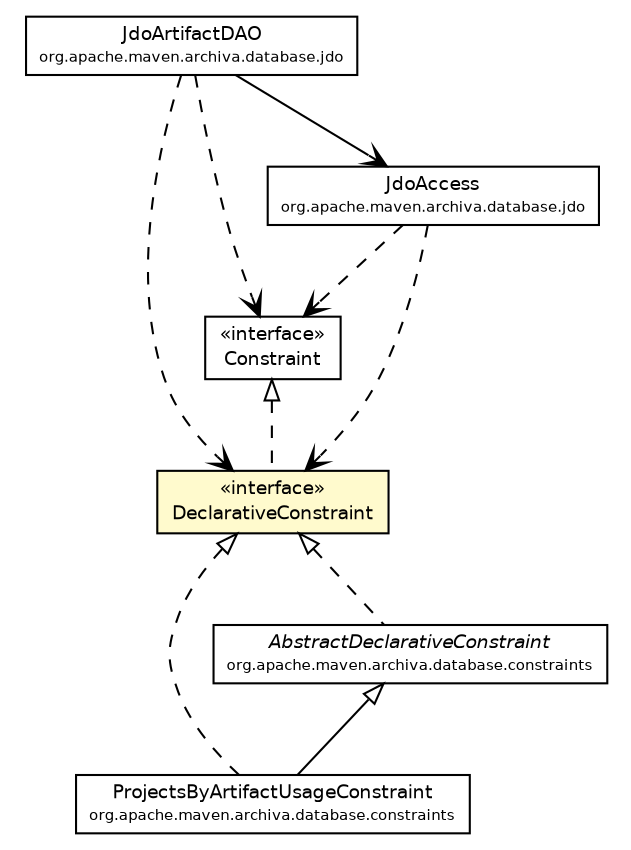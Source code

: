 #!/usr/local/bin/dot
#
# Class diagram 
# Generated by UmlGraph version 4.6 (http://www.spinellis.gr/sw/umlgraph)
#

digraph G {
	edge [fontname="Helvetica",fontsize=10,labelfontname="Helvetica",labelfontsize=10];
	node [fontname="Helvetica",fontsize=10,shape=plaintext];
	// org.apache.maven.archiva.database.DeclarativeConstraint
	c84831 [label=<<table border="0" cellborder="1" cellspacing="0" cellpadding="2" port="p" bgcolor="lemonChiffon" href="./DeclarativeConstraint.html">
		<tr><td><table border="0" cellspacing="0" cellpadding="1">
			<tr><td> &laquo;interface&raquo; </td></tr>
			<tr><td> DeclarativeConstraint </td></tr>
		</table></td></tr>
		</table>>, fontname="Helvetica", fontcolor="black", fontsize=9.0];
	// org.apache.maven.archiva.database.Constraint
	c84832 [label=<<table border="0" cellborder="1" cellspacing="0" cellpadding="2" port="p" href="./Constraint.html">
		<tr><td><table border="0" cellspacing="0" cellpadding="1">
			<tr><td> &laquo;interface&raquo; </td></tr>
			<tr><td> Constraint </td></tr>
		</table></td></tr>
		</table>>, fontname="Helvetica", fontcolor="black", fontsize=9.0];
	// org.apache.maven.archiva.database.constraints.ProjectsByArtifactUsageConstraint
	c84854 [label=<<table border="0" cellborder="1" cellspacing="0" cellpadding="2" port="p" href="./constraints/ProjectsByArtifactUsageConstraint.html">
		<tr><td><table border="0" cellspacing="0" cellpadding="1">
			<tr><td> ProjectsByArtifactUsageConstraint </td></tr>
			<tr><td><font point-size="7.0"> org.apache.maven.archiva.database.constraints </font></td></tr>
		</table></td></tr>
		</table>>, fontname="Helvetica", fontcolor="black", fontsize=9.0];
	// org.apache.maven.archiva.database.constraints.AbstractDeclarativeConstraint
	c84867 [label=<<table border="0" cellborder="1" cellspacing="0" cellpadding="2" port="p" href="./constraints/AbstractDeclarativeConstraint.html">
		<tr><td><table border="0" cellspacing="0" cellpadding="1">
			<tr><td><font face="Helvetica-Oblique"> AbstractDeclarativeConstraint </font></td></tr>
			<tr><td><font point-size="7.0"> org.apache.maven.archiva.database.constraints </font></td></tr>
		</table></td></tr>
		</table>>, fontname="Helvetica", fontcolor="black", fontsize=9.0];
	// org.apache.maven.archiva.database.jdo.JdoArtifactDAO
	c84871 [label=<<table border="0" cellborder="1" cellspacing="0" cellpadding="2" port="p" href="./jdo/JdoArtifactDAO.html">
		<tr><td><table border="0" cellspacing="0" cellpadding="1">
			<tr><td> JdoArtifactDAO </td></tr>
			<tr><td><font point-size="7.0"> org.apache.maven.archiva.database.jdo </font></td></tr>
		</table></td></tr>
		</table>>, fontname="Helvetica", fontcolor="black", fontsize=9.0];
	// org.apache.maven.archiva.database.jdo.JdoAccess
	c84874 [label=<<table border="0" cellborder="1" cellspacing="0" cellpadding="2" port="p" href="./jdo/JdoAccess.html">
		<tr><td><table border="0" cellspacing="0" cellpadding="1">
			<tr><td> JdoAccess </td></tr>
			<tr><td><font point-size="7.0"> org.apache.maven.archiva.database.jdo </font></td></tr>
		</table></td></tr>
		</table>>, fontname="Helvetica", fontcolor="black", fontsize=9.0];
	//org.apache.maven.archiva.database.DeclarativeConstraint implements org.apache.maven.archiva.database.Constraint
	c84832:p -> c84831:p [dir=back,arrowtail=empty,style=dashed];
	//org.apache.maven.archiva.database.constraints.ProjectsByArtifactUsageConstraint extends org.apache.maven.archiva.database.constraints.AbstractDeclarativeConstraint
	c84867:p -> c84854:p [dir=back,arrowtail=empty];
	//org.apache.maven.archiva.database.constraints.ProjectsByArtifactUsageConstraint implements org.apache.maven.archiva.database.DeclarativeConstraint
	c84831:p -> c84854:p [dir=back,arrowtail=empty,style=dashed];
	//org.apache.maven.archiva.database.constraints.AbstractDeclarativeConstraint implements org.apache.maven.archiva.database.DeclarativeConstraint
	c84831:p -> c84867:p [dir=back,arrowtail=empty,style=dashed];
	// org.apache.maven.archiva.database.jdo.JdoArtifactDAO NAVASSOC org.apache.maven.archiva.database.jdo.JdoAccess
	c84871:p -> c84874:p [taillabel="", label="", headlabel="", fontname="Helvetica", fontcolor="black", fontsize=10.0, color="black", arrowhead=open];
	// org.apache.maven.archiva.database.jdo.JdoArtifactDAO DEPEND org.apache.maven.archiva.database.Constraint
	c84871:p -> c84832:p [taillabel="", label="", headlabel="", fontname="Helvetica", fontcolor="black", fontsize=10.0, color="black", arrowhead=open, style=dashed];
	// org.apache.maven.archiva.database.jdo.JdoArtifactDAO DEPEND org.apache.maven.archiva.database.DeclarativeConstraint
	c84871:p -> c84831:p [taillabel="", label="", headlabel="", fontname="Helvetica", fontcolor="black", fontsize=10.0, color="black", arrowhead=open, style=dashed];
	// org.apache.maven.archiva.database.jdo.JdoAccess DEPEND org.apache.maven.archiva.database.DeclarativeConstraint
	c84874:p -> c84831:p [taillabel="", label="", headlabel="", fontname="Helvetica", fontcolor="black", fontsize=10.0, color="black", arrowhead=open, style=dashed];
	// org.apache.maven.archiva.database.jdo.JdoAccess DEPEND org.apache.maven.archiva.database.Constraint
	c84874:p -> c84832:p [taillabel="", label="", headlabel="", fontname="Helvetica", fontcolor="black", fontsize=10.0, color="black", arrowhead=open, style=dashed];
}

